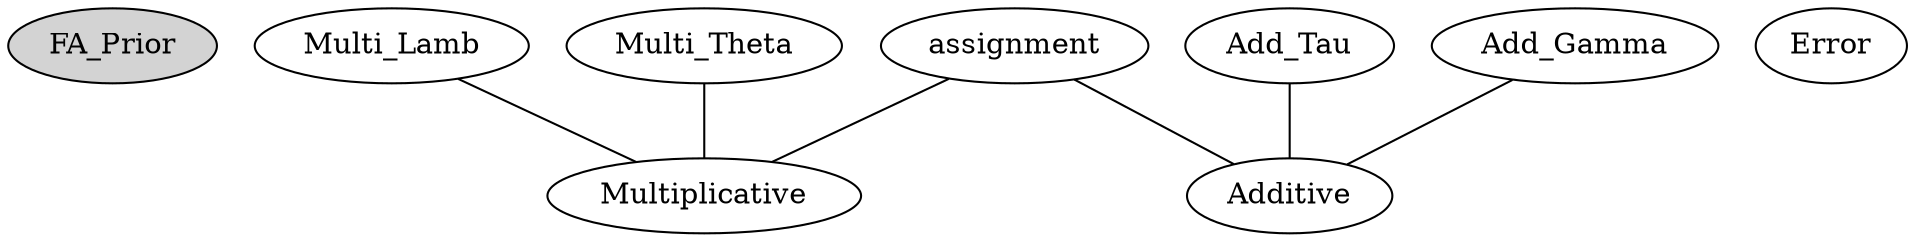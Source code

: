 digraph G {
FA_Prior [style=filled];
Multiplicative;
Additive;
Error;
Multi_Lamb -> Multiplicative  [arrowhead=none];
assignment -> Multiplicative  [arrowhead=none];
Multi_Theta -> Multiplicative  [arrowhead=none];
assignment -> Additive  [arrowhead=none];
Add_Tau -> Additive  [arrowhead=none];
Add_Gamma -> Additive  [arrowhead=none];
}
